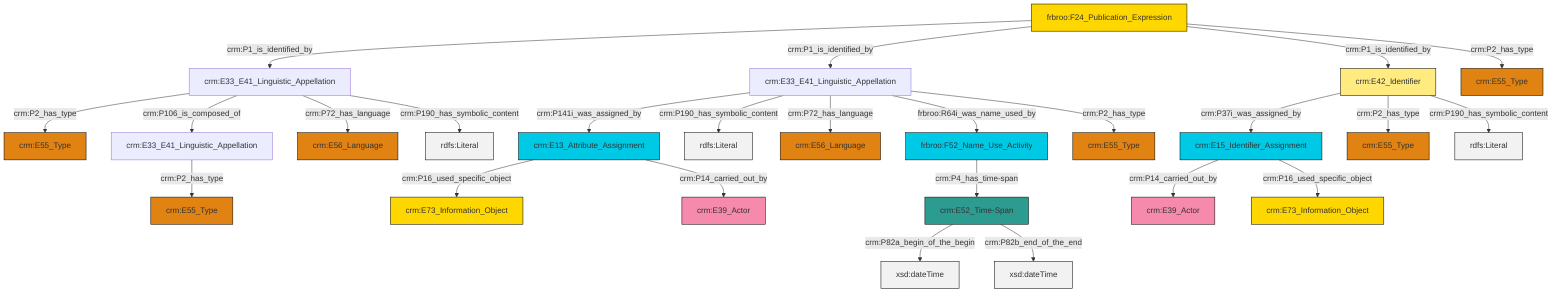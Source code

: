 graph TD
classDef Literal fill:#f2f2f2,stroke:#000000;
classDef CRM_Entity fill:#FFFFFF,stroke:#000000;
classDef Temporal_Entity fill:#00C9E6, stroke:#000000;
classDef Type fill:#E18312, stroke:#000000;
classDef Time-Span fill:#2C9C91, stroke:#000000;
classDef Appellation fill:#FFEB7F, stroke:#000000;
classDef Place fill:#008836, stroke:#000000;
classDef Persistent_Item fill:#B266B2, stroke:#000000;
classDef Conceptual_Object fill:#FFD700, stroke:#000000;
classDef Physical_Thing fill:#D2B48C, stroke:#000000;
classDef Actor fill:#f58aad, stroke:#000000;
classDef PC_Classes fill:#4ce600, stroke:#000000;
classDef Multi fill:#cccccc,stroke:#000000;

4["crm:E13_Attribute_Assignment"]:::Temporal_Entity -->|crm:P16_used_specific_object| 2["crm:E73_Information_Object"]:::Conceptual_Object
5["crm:E33_E41_Linguistic_Appellation"]:::Default -->|crm:P141i_was_assigned_by| 4["crm:E13_Attribute_Assignment"]:::Temporal_Entity
7["crm:E52_Time-Span"]:::Time-Span -->|crm:P82a_begin_of_the_begin| 8[xsd:dateTime]:::Literal
9["crm:E42_Identifier"]:::Appellation -->|crm:P37i_was_assigned_by| 10["crm:E15_Identifier_Assignment"]:::Temporal_Entity
19["frbroo:F24_Publication_Expression"]:::Conceptual_Object -->|crm:P1_is_identified_by| 20["crm:E33_E41_Linguistic_Appellation"]:::Default
7["crm:E52_Time-Span"]:::Time-Span -->|crm:P82b_end_of_the_end| 25[xsd:dateTime]:::Literal
5["crm:E33_E41_Linguistic_Appellation"]:::Default -->|crm:P190_has_symbolic_content| 29[rdfs:Literal]:::Literal
13["frbroo:F52_Name_Use_Activity"]:::Temporal_Entity -->|crm:P4_has_time-span| 7["crm:E52_Time-Span"]:::Time-Span
19["frbroo:F24_Publication_Expression"]:::Conceptual_Object -->|crm:P1_is_identified_by| 5["crm:E33_E41_Linguistic_Appellation"]:::Default
10["crm:E15_Identifier_Assignment"]:::Temporal_Entity -->|crm:P14_carried_out_by| 32["crm:E39_Actor"]:::Actor
9["crm:E42_Identifier"]:::Appellation -->|crm:P2_has_type| 33["crm:E55_Type"]:::Type
4["crm:E13_Attribute_Assignment"]:::Temporal_Entity -->|crm:P14_carried_out_by| 17["crm:E39_Actor"]:::Actor
5["crm:E33_E41_Linguistic_Appellation"]:::Default -->|crm:P72_has_language| 34["crm:E56_Language"]:::Type
5["crm:E33_E41_Linguistic_Appellation"]:::Default -->|frbroo:R64i_was_name_used_by| 13["frbroo:F52_Name_Use_Activity"]:::Temporal_Entity
20["crm:E33_E41_Linguistic_Appellation"]:::Default -->|crm:P2_has_type| 11["crm:E55_Type"]:::Type
20["crm:E33_E41_Linguistic_Appellation"]:::Default -->|crm:P106_is_composed_of| 35["crm:E33_E41_Linguistic_Appellation"]:::Default
9["crm:E42_Identifier"]:::Appellation -->|crm:P190_has_symbolic_content| 38[rdfs:Literal]:::Literal
5["crm:E33_E41_Linguistic_Appellation"]:::Default -->|crm:P2_has_type| 0["crm:E55_Type"]:::Type
20["crm:E33_E41_Linguistic_Appellation"]:::Default -->|crm:P72_has_language| 30["crm:E56_Language"]:::Type
20["crm:E33_E41_Linguistic_Appellation"]:::Default -->|crm:P190_has_symbolic_content| 40[rdfs:Literal]:::Literal
19["frbroo:F24_Publication_Expression"]:::Conceptual_Object -->|crm:P1_is_identified_by| 9["crm:E42_Identifier"]:::Appellation
35["crm:E33_E41_Linguistic_Appellation"]:::Default -->|crm:P2_has_type| 41["crm:E55_Type"]:::Type
19["frbroo:F24_Publication_Expression"]:::Conceptual_Object -->|crm:P2_has_type| 26["crm:E55_Type"]:::Type
10["crm:E15_Identifier_Assignment"]:::Temporal_Entity -->|crm:P16_used_specific_object| 23["crm:E73_Information_Object"]:::Conceptual_Object